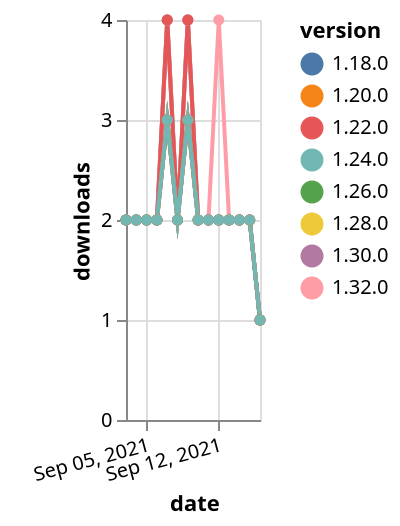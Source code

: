 {"$schema": "https://vega.github.io/schema/vega-lite/v5.json", "description": "A simple bar chart with embedded data.", "data": {"values": [{"date": "2021-09-03", "total": 3307, "delta": 2, "version": "1.18.0"}, {"date": "2021-09-04", "total": 3309, "delta": 2, "version": "1.18.0"}, {"date": "2021-09-05", "total": 3311, "delta": 2, "version": "1.18.0"}, {"date": "2021-09-06", "total": 3313, "delta": 2, "version": "1.18.0"}, {"date": "2021-09-07", "total": 3317, "delta": 4, "version": "1.18.0"}, {"date": "2021-09-08", "total": 3319, "delta": 2, "version": "1.18.0"}, {"date": "2021-09-09", "total": 3323, "delta": 4, "version": "1.18.0"}, {"date": "2021-09-10", "total": 3325, "delta": 2, "version": "1.18.0"}, {"date": "2021-09-11", "total": 3327, "delta": 2, "version": "1.18.0"}, {"date": "2021-09-12", "total": 3329, "delta": 2, "version": "1.18.0"}, {"date": "2021-09-13", "total": 3331, "delta": 2, "version": "1.18.0"}, {"date": "2021-09-14", "total": 3333, "delta": 2, "version": "1.18.0"}, {"date": "2021-09-15", "total": 3335, "delta": 2, "version": "1.18.0"}, {"date": "2021-09-16", "total": 3336, "delta": 1, "version": "1.18.0"}, {"date": "2021-09-03", "total": 760, "delta": 2, "version": "1.32.0"}, {"date": "2021-09-04", "total": 762, "delta": 2, "version": "1.32.0"}, {"date": "2021-09-05", "total": 764, "delta": 2, "version": "1.32.0"}, {"date": "2021-09-06", "total": 766, "delta": 2, "version": "1.32.0"}, {"date": "2021-09-07", "total": 770, "delta": 4, "version": "1.32.0"}, {"date": "2021-09-08", "total": 772, "delta": 2, "version": "1.32.0"}, {"date": "2021-09-09", "total": 776, "delta": 4, "version": "1.32.0"}, {"date": "2021-09-10", "total": 778, "delta": 2, "version": "1.32.0"}, {"date": "2021-09-11", "total": 780, "delta": 2, "version": "1.32.0"}, {"date": "2021-09-12", "total": 784, "delta": 4, "version": "1.32.0"}, {"date": "2021-09-13", "total": 786, "delta": 2, "version": "1.32.0"}, {"date": "2021-09-14", "total": 788, "delta": 2, "version": "1.32.0"}, {"date": "2021-09-15", "total": 790, "delta": 2, "version": "1.32.0"}, {"date": "2021-09-16", "total": 791, "delta": 1, "version": "1.32.0"}, {"date": "2021-09-03", "total": 2598, "delta": 2, "version": "1.22.0"}, {"date": "2021-09-04", "total": 2600, "delta": 2, "version": "1.22.0"}, {"date": "2021-09-05", "total": 2602, "delta": 2, "version": "1.22.0"}, {"date": "2021-09-06", "total": 2604, "delta": 2, "version": "1.22.0"}, {"date": "2021-09-07", "total": 2608, "delta": 4, "version": "1.22.0"}, {"date": "2021-09-08", "total": 2610, "delta": 2, "version": "1.22.0"}, {"date": "2021-09-09", "total": 2614, "delta": 4, "version": "1.22.0"}, {"date": "2021-09-10", "total": 2616, "delta": 2, "version": "1.22.0"}, {"date": "2021-09-11", "total": 2618, "delta": 2, "version": "1.22.0"}, {"date": "2021-09-12", "total": 2620, "delta": 2, "version": "1.22.0"}, {"date": "2021-09-13", "total": 2622, "delta": 2, "version": "1.22.0"}, {"date": "2021-09-14", "total": 2624, "delta": 2, "version": "1.22.0"}, {"date": "2021-09-15", "total": 2626, "delta": 2, "version": "1.22.0"}, {"date": "2021-09-16", "total": 2627, "delta": 1, "version": "1.22.0"}, {"date": "2021-09-03", "total": 1487, "delta": 2, "version": "1.28.0"}, {"date": "2021-09-04", "total": 1489, "delta": 2, "version": "1.28.0"}, {"date": "2021-09-05", "total": 1491, "delta": 2, "version": "1.28.0"}, {"date": "2021-09-06", "total": 1493, "delta": 2, "version": "1.28.0"}, {"date": "2021-09-07", "total": 1496, "delta": 3, "version": "1.28.0"}, {"date": "2021-09-08", "total": 1498, "delta": 2, "version": "1.28.0"}, {"date": "2021-09-09", "total": 1501, "delta": 3, "version": "1.28.0"}, {"date": "2021-09-10", "total": 1503, "delta": 2, "version": "1.28.0"}, {"date": "2021-09-11", "total": 1505, "delta": 2, "version": "1.28.0"}, {"date": "2021-09-12", "total": 1507, "delta": 2, "version": "1.28.0"}, {"date": "2021-09-13", "total": 1509, "delta": 2, "version": "1.28.0"}, {"date": "2021-09-14", "total": 1511, "delta": 2, "version": "1.28.0"}, {"date": "2021-09-15", "total": 1513, "delta": 2, "version": "1.28.0"}, {"date": "2021-09-16", "total": 1514, "delta": 1, "version": "1.28.0"}, {"date": "2021-09-03", "total": 1684, "delta": 2, "version": "1.26.0"}, {"date": "2021-09-04", "total": 1686, "delta": 2, "version": "1.26.0"}, {"date": "2021-09-05", "total": 1688, "delta": 2, "version": "1.26.0"}, {"date": "2021-09-06", "total": 1690, "delta": 2, "version": "1.26.0"}, {"date": "2021-09-07", "total": 1693, "delta": 3, "version": "1.26.0"}, {"date": "2021-09-08", "total": 1695, "delta": 2, "version": "1.26.0"}, {"date": "2021-09-09", "total": 1698, "delta": 3, "version": "1.26.0"}, {"date": "2021-09-10", "total": 1700, "delta": 2, "version": "1.26.0"}, {"date": "2021-09-11", "total": 1702, "delta": 2, "version": "1.26.0"}, {"date": "2021-09-12", "total": 1704, "delta": 2, "version": "1.26.0"}, {"date": "2021-09-13", "total": 1706, "delta": 2, "version": "1.26.0"}, {"date": "2021-09-14", "total": 1708, "delta": 2, "version": "1.26.0"}, {"date": "2021-09-15", "total": 1710, "delta": 2, "version": "1.26.0"}, {"date": "2021-09-16", "total": 1711, "delta": 1, "version": "1.26.0"}, {"date": "2021-09-03", "total": 2703, "delta": 2, "version": "1.20.0"}, {"date": "2021-09-04", "total": 2705, "delta": 2, "version": "1.20.0"}, {"date": "2021-09-05", "total": 2707, "delta": 2, "version": "1.20.0"}, {"date": "2021-09-06", "total": 2709, "delta": 2, "version": "1.20.0"}, {"date": "2021-09-07", "total": 2712, "delta": 3, "version": "1.20.0"}, {"date": "2021-09-08", "total": 2714, "delta": 2, "version": "1.20.0"}, {"date": "2021-09-09", "total": 2717, "delta": 3, "version": "1.20.0"}, {"date": "2021-09-10", "total": 2719, "delta": 2, "version": "1.20.0"}, {"date": "2021-09-11", "total": 2721, "delta": 2, "version": "1.20.0"}, {"date": "2021-09-12", "total": 2723, "delta": 2, "version": "1.20.0"}, {"date": "2021-09-13", "total": 2725, "delta": 2, "version": "1.20.0"}, {"date": "2021-09-14", "total": 2727, "delta": 2, "version": "1.20.0"}, {"date": "2021-09-15", "total": 2729, "delta": 2, "version": "1.20.0"}, {"date": "2021-09-16", "total": 2730, "delta": 1, "version": "1.20.0"}, {"date": "2021-09-03", "total": 1024, "delta": 2, "version": "1.30.0"}, {"date": "2021-09-04", "total": 1026, "delta": 2, "version": "1.30.0"}, {"date": "2021-09-05", "total": 1028, "delta": 2, "version": "1.30.0"}, {"date": "2021-09-06", "total": 1030, "delta": 2, "version": "1.30.0"}, {"date": "2021-09-07", "total": 1033, "delta": 3, "version": "1.30.0"}, {"date": "2021-09-08", "total": 1035, "delta": 2, "version": "1.30.0"}, {"date": "2021-09-09", "total": 1038, "delta": 3, "version": "1.30.0"}, {"date": "2021-09-10", "total": 1040, "delta": 2, "version": "1.30.0"}, {"date": "2021-09-11", "total": 1042, "delta": 2, "version": "1.30.0"}, {"date": "2021-09-12", "total": 1044, "delta": 2, "version": "1.30.0"}, {"date": "2021-09-13", "total": 1046, "delta": 2, "version": "1.30.0"}, {"date": "2021-09-14", "total": 1048, "delta": 2, "version": "1.30.0"}, {"date": "2021-09-15", "total": 1050, "delta": 2, "version": "1.30.0"}, {"date": "2021-09-16", "total": 1051, "delta": 1, "version": "1.30.0"}, {"date": "2021-09-03", "total": 2102, "delta": 2, "version": "1.24.0"}, {"date": "2021-09-04", "total": 2104, "delta": 2, "version": "1.24.0"}, {"date": "2021-09-05", "total": 2106, "delta": 2, "version": "1.24.0"}, {"date": "2021-09-06", "total": 2108, "delta": 2, "version": "1.24.0"}, {"date": "2021-09-07", "total": 2111, "delta": 3, "version": "1.24.0"}, {"date": "2021-09-08", "total": 2113, "delta": 2, "version": "1.24.0"}, {"date": "2021-09-09", "total": 2116, "delta": 3, "version": "1.24.0"}, {"date": "2021-09-10", "total": 2118, "delta": 2, "version": "1.24.0"}, {"date": "2021-09-11", "total": 2120, "delta": 2, "version": "1.24.0"}, {"date": "2021-09-12", "total": 2122, "delta": 2, "version": "1.24.0"}, {"date": "2021-09-13", "total": 2124, "delta": 2, "version": "1.24.0"}, {"date": "2021-09-14", "total": 2126, "delta": 2, "version": "1.24.0"}, {"date": "2021-09-15", "total": 2128, "delta": 2, "version": "1.24.0"}, {"date": "2021-09-16", "total": 2129, "delta": 1, "version": "1.24.0"}]}, "width": "container", "mark": {"type": "line", "point": {"filled": true}}, "encoding": {"x": {"field": "date", "type": "temporal", "timeUnit": "yearmonthdate", "title": "date", "axis": {"labelAngle": -15}}, "y": {"field": "delta", "type": "quantitative", "title": "downloads"}, "color": {"field": "version", "type": "nominal"}, "tooltip": {"field": "delta"}}}